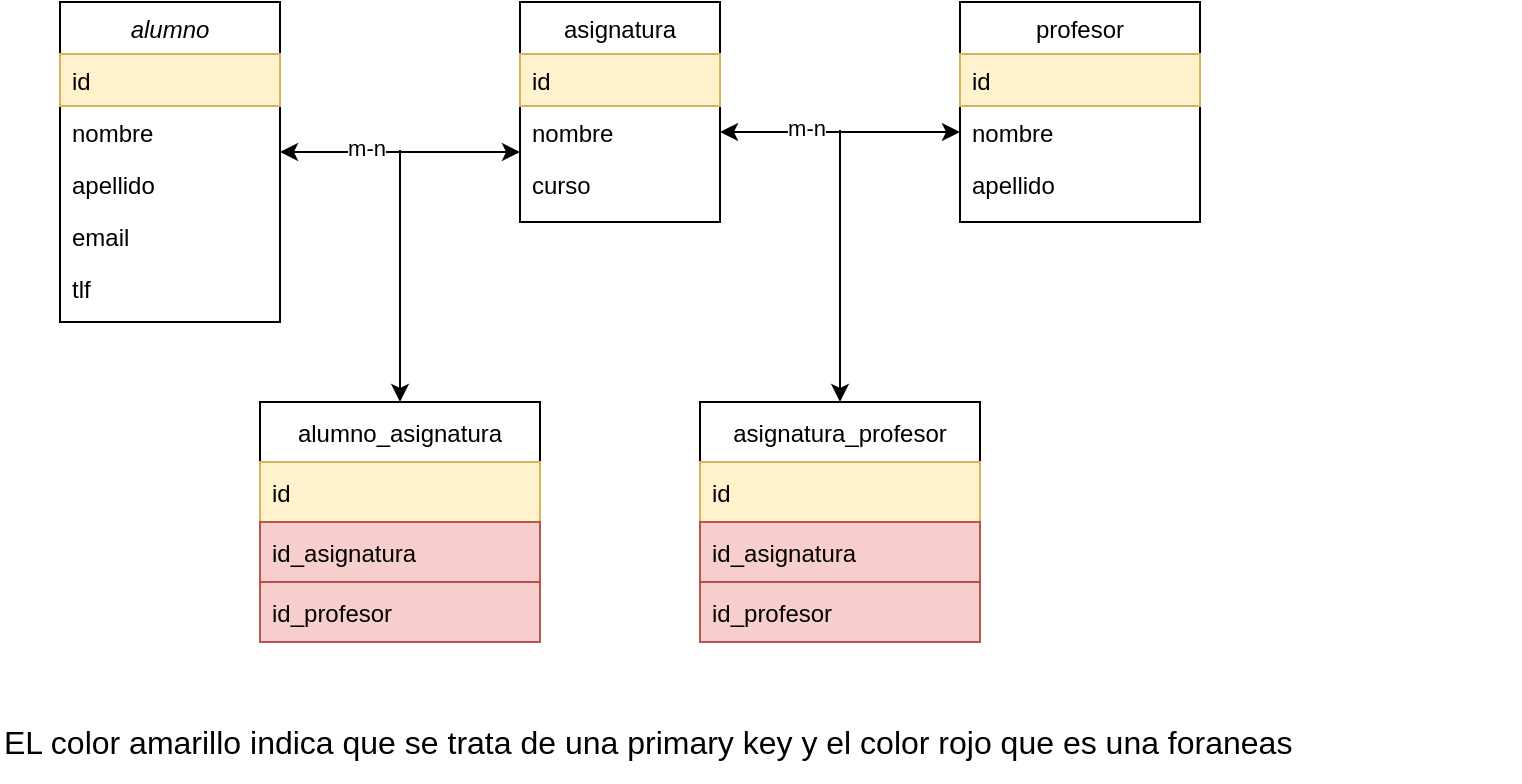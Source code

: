 <mxfile version="16.5.6" type="device"><diagram id="C5RBs43oDa-KdzZeNtuy" name="Page-1"><mxGraphModel dx="1038" dy="547" grid="1" gridSize="10" guides="1" tooltips="1" connect="1" arrows="1" fold="1" page="1" pageScale="1" pageWidth="827" pageHeight="1169" math="0" shadow="0"><root><mxCell id="WIyWlLk6GJQsqaUBKTNV-0"/><mxCell id="WIyWlLk6GJQsqaUBKTNV-1" parent="WIyWlLk6GJQsqaUBKTNV-0"/><mxCell id="zkfFHV4jXpPFQw0GAbJ--0" value="alumno" style="swimlane;fontStyle=2;align=center;verticalAlign=top;childLayout=stackLayout;horizontal=1;startSize=26;horizontalStack=0;resizeParent=1;resizeLast=0;collapsible=1;marginBottom=0;rounded=0;shadow=0;strokeWidth=1;" parent="WIyWlLk6GJQsqaUBKTNV-1" vertex="1"><mxGeometry x="110" y="40" width="110" height="160" as="geometry"><mxRectangle x="230" y="140" width="160" height="26" as="alternateBounds"/></mxGeometry></mxCell><mxCell id="zkfFHV4jXpPFQw0GAbJ--1" value="id" style="text;align=left;verticalAlign=top;spacingLeft=4;spacingRight=4;overflow=hidden;rotatable=0;points=[[0,0.5],[1,0.5]];portConstraint=eastwest;fillColor=#fff2cc;strokeColor=#d6b656;" parent="zkfFHV4jXpPFQw0GAbJ--0" vertex="1"><mxGeometry y="26" width="110" height="26" as="geometry"/></mxCell><mxCell id="zkfFHV4jXpPFQw0GAbJ--2" value="nombre" style="text;align=left;verticalAlign=top;spacingLeft=4;spacingRight=4;overflow=hidden;rotatable=0;points=[[0,0.5],[1,0.5]];portConstraint=eastwest;rounded=0;shadow=0;html=0;" parent="zkfFHV4jXpPFQw0GAbJ--0" vertex="1"><mxGeometry y="52" width="110" height="26" as="geometry"/></mxCell><mxCell id="zkfFHV4jXpPFQw0GAbJ--3" value="apellido" style="text;align=left;verticalAlign=top;spacingLeft=4;spacingRight=4;overflow=hidden;rotatable=0;points=[[0,0.5],[1,0.5]];portConstraint=eastwest;rounded=0;shadow=0;html=0;" parent="zkfFHV4jXpPFQw0GAbJ--0" vertex="1"><mxGeometry y="78" width="110" height="26" as="geometry"/></mxCell><mxCell id="HJGo-VYvGC_Jnech2_it-0" value="email" style="text;align=left;verticalAlign=top;spacingLeft=4;spacingRight=4;overflow=hidden;rotatable=0;points=[[0,0.5],[1,0.5]];portConstraint=eastwest;rounded=0;shadow=0;html=0;" parent="zkfFHV4jXpPFQw0GAbJ--0" vertex="1"><mxGeometry y="104" width="110" height="26" as="geometry"/></mxCell><mxCell id="HJGo-VYvGC_Jnech2_it-2" value="tlf" style="text;align=left;verticalAlign=top;spacingLeft=4;spacingRight=4;overflow=hidden;rotatable=0;points=[[0,0.5],[1,0.5]];portConstraint=eastwest;rounded=0;shadow=0;html=0;" parent="zkfFHV4jXpPFQw0GAbJ--0" vertex="1"><mxGeometry y="130" width="110" height="26" as="geometry"/></mxCell><mxCell id="HJGo-VYvGC_Jnech2_it-13" style="edgeStyle=orthogonalEdgeStyle;rounded=0;orthogonalLoop=1;jettySize=auto;html=1;exitX=1;exitY=0.5;exitDx=0;exitDy=0;entryX=0;entryY=0.5;entryDx=0;entryDy=0;strokeColor=default;startArrow=classic;startFill=1;" parent="WIyWlLk6GJQsqaUBKTNV-1" source="zkfFHV4jXpPFQw0GAbJ--8" target="zkfFHV4jXpPFQw0GAbJ--19" edge="1"><mxGeometry relative="1" as="geometry"><Array as="points"><mxPoint x="510" y="105"/><mxPoint x="510" y="105"/></Array></mxGeometry></mxCell><mxCell id="HJGo-VYvGC_Jnech2_it-17" value="m-n" style="edgeLabel;html=1;align=center;verticalAlign=middle;resizable=0;points=[];" parent="HJGo-VYvGC_Jnech2_it-13" vertex="1" connectable="0"><mxGeometry x="-0.282" y="2" relative="1" as="geometry"><mxPoint as="offset"/></mxGeometry></mxCell><mxCell id="zkfFHV4jXpPFQw0GAbJ--6" value="asignatura" style="swimlane;fontStyle=0;align=center;verticalAlign=top;childLayout=stackLayout;horizontal=1;startSize=26;horizontalStack=0;resizeParent=1;resizeLast=0;collapsible=1;marginBottom=0;rounded=0;shadow=0;strokeWidth=1;" parent="WIyWlLk6GJQsqaUBKTNV-1" vertex="1"><mxGeometry x="340" y="40" width="100" height="110" as="geometry"><mxRectangle x="130" y="380" width="160" height="26" as="alternateBounds"/></mxGeometry></mxCell><mxCell id="zkfFHV4jXpPFQw0GAbJ--7" value="id" style="text;align=left;verticalAlign=top;spacingLeft=4;spacingRight=4;overflow=hidden;rotatable=0;points=[[0,0.5],[1,0.5]];portConstraint=eastwest;fillColor=#fff2cc;strokeColor=#d6b656;" parent="zkfFHV4jXpPFQw0GAbJ--6" vertex="1"><mxGeometry y="26" width="100" height="26" as="geometry"/></mxCell><mxCell id="zkfFHV4jXpPFQw0GAbJ--8" value="nombre" style="text;align=left;verticalAlign=top;spacingLeft=4;spacingRight=4;overflow=hidden;rotatable=0;points=[[0,0.5],[1,0.5]];portConstraint=eastwest;rounded=0;shadow=0;html=0;" parent="zkfFHV4jXpPFQw0GAbJ--6" vertex="1"><mxGeometry y="52" width="100" height="26" as="geometry"/></mxCell><mxCell id="HJGo-VYvGC_Jnech2_it-3" value="curso" style="text;align=left;verticalAlign=top;spacingLeft=4;spacingRight=4;overflow=hidden;rotatable=0;points=[[0,0.5],[1,0.5]];portConstraint=eastwest;rounded=0;shadow=0;html=0;" parent="zkfFHV4jXpPFQw0GAbJ--6" vertex="1"><mxGeometry y="78" width="100" height="26" as="geometry"/></mxCell><mxCell id="zkfFHV4jXpPFQw0GAbJ--17" value="profesor" style="swimlane;fontStyle=0;align=center;verticalAlign=top;childLayout=stackLayout;horizontal=1;startSize=26;horizontalStack=0;resizeParent=1;resizeLast=0;collapsible=1;marginBottom=0;rounded=0;shadow=0;strokeWidth=1;" parent="WIyWlLk6GJQsqaUBKTNV-1" vertex="1"><mxGeometry x="560" y="40" width="120" height="110" as="geometry"><mxRectangle x="550" y="140" width="160" height="26" as="alternateBounds"/></mxGeometry></mxCell><mxCell id="zkfFHV4jXpPFQw0GAbJ--18" value="id" style="text;align=left;verticalAlign=top;spacingLeft=4;spacingRight=4;overflow=hidden;rotatable=0;points=[[0,0.5],[1,0.5]];portConstraint=eastwest;fillColor=#fff2cc;strokeColor=#d6b656;" parent="zkfFHV4jXpPFQw0GAbJ--17" vertex="1"><mxGeometry y="26" width="120" height="26" as="geometry"/></mxCell><mxCell id="zkfFHV4jXpPFQw0GAbJ--19" value="nombre" style="text;align=left;verticalAlign=top;spacingLeft=4;spacingRight=4;overflow=hidden;rotatable=0;points=[[0,0.5],[1,0.5]];portConstraint=eastwest;rounded=0;shadow=0;html=0;" parent="zkfFHV4jXpPFQw0GAbJ--17" vertex="1"><mxGeometry y="52" width="120" height="26" as="geometry"/></mxCell><mxCell id="zkfFHV4jXpPFQw0GAbJ--20" value="apellido" style="text;align=left;verticalAlign=top;spacingLeft=4;spacingRight=4;overflow=hidden;rotatable=0;points=[[0,0.5],[1,0.5]];portConstraint=eastwest;rounded=0;shadow=0;html=0;" parent="zkfFHV4jXpPFQw0GAbJ--17" vertex="1"><mxGeometry y="78" width="120" height="26" as="geometry"/></mxCell><mxCell id="HJGo-VYvGC_Jnech2_it-19" style="edgeStyle=orthogonalEdgeStyle;rounded=0;orthogonalLoop=1;jettySize=auto;html=1;exitX=0.5;exitY=0;exitDx=0;exitDy=0;startArrow=classic;startFill=1;strokeColor=default;endArrow=none;endFill=0;" parent="WIyWlLk6GJQsqaUBKTNV-1" source="HJGo-VYvGC_Jnech2_it-5" edge="1"><mxGeometry relative="1" as="geometry"><mxPoint x="500" y="104" as="targetPoint"/><mxPoint x="510" y="234" as="sourcePoint"/></mxGeometry></mxCell><mxCell id="HJGo-VYvGC_Jnech2_it-5" value="asignatura_profesor" style="swimlane;fontStyle=0;childLayout=stackLayout;horizontal=1;startSize=30;horizontalStack=0;resizeParent=1;resizeParentMax=0;resizeLast=0;collapsible=1;marginBottom=0;" parent="WIyWlLk6GJQsqaUBKTNV-1" vertex="1"><mxGeometry x="430" y="240" width="140" height="120" as="geometry"/></mxCell><mxCell id="HJGo-VYvGC_Jnech2_it-6" value="id" style="text;strokeColor=#d6b656;fillColor=#fff2cc;align=left;verticalAlign=middle;spacingLeft=4;spacingRight=4;overflow=hidden;points=[[0,0.5],[1,0.5]];portConstraint=eastwest;rotatable=0;" parent="HJGo-VYvGC_Jnech2_it-5" vertex="1"><mxGeometry y="30" width="140" height="30" as="geometry"/></mxCell><mxCell id="HJGo-VYvGC_Jnech2_it-7" value="id_asignatura" style="text;strokeColor=#b85450;fillColor=#f8cecc;align=left;verticalAlign=middle;spacingLeft=4;spacingRight=4;overflow=hidden;points=[[0,0.5],[1,0.5]];portConstraint=eastwest;rotatable=0;" parent="HJGo-VYvGC_Jnech2_it-5" vertex="1"><mxGeometry y="60" width="140" height="30" as="geometry"/></mxCell><mxCell id="HJGo-VYvGC_Jnech2_it-8" value="id_profesor" style="text;strokeColor=#b85450;fillColor=#f8cecc;align=left;verticalAlign=middle;spacingLeft=4;spacingRight=4;overflow=hidden;points=[[0,0.5],[1,0.5]];portConstraint=eastwest;rotatable=0;" parent="HJGo-VYvGC_Jnech2_it-5" vertex="1"><mxGeometry y="90" width="140" height="30" as="geometry"/></mxCell><mxCell id="HJGo-VYvGC_Jnech2_it-9" value="alumno_asignatura" style="swimlane;fontStyle=0;childLayout=stackLayout;horizontal=1;startSize=30;horizontalStack=0;resizeParent=1;resizeParentMax=0;resizeLast=0;collapsible=1;marginBottom=0;" parent="WIyWlLk6GJQsqaUBKTNV-1" vertex="1"><mxGeometry x="210" y="240" width="140" height="120" as="geometry"/></mxCell><mxCell id="HJGo-VYvGC_Jnech2_it-10" value="id" style="text;strokeColor=#d6b656;fillColor=#fff2cc;align=left;verticalAlign=middle;spacingLeft=4;spacingRight=4;overflow=hidden;points=[[0,0.5],[1,0.5]];portConstraint=eastwest;rotatable=0;" parent="HJGo-VYvGC_Jnech2_it-9" vertex="1"><mxGeometry y="30" width="140" height="30" as="geometry"/></mxCell><mxCell id="HJGo-VYvGC_Jnech2_it-11" value="id_asignatura" style="text;strokeColor=#b85450;fillColor=#f8cecc;align=left;verticalAlign=middle;spacingLeft=4;spacingRight=4;overflow=hidden;points=[[0,0.5],[1,0.5]];portConstraint=eastwest;rotatable=0;" parent="HJGo-VYvGC_Jnech2_it-9" vertex="1"><mxGeometry y="60" width="140" height="30" as="geometry"/></mxCell><mxCell id="HJGo-VYvGC_Jnech2_it-12" value="id_profesor" style="text;strokeColor=#b85450;fillColor=#f8cecc;align=left;verticalAlign=middle;spacingLeft=4;spacingRight=4;overflow=hidden;points=[[0,0.5],[1,0.5]];portConstraint=eastwest;rotatable=0;" parent="HJGo-VYvGC_Jnech2_it-9" vertex="1"><mxGeometry y="90" width="140" height="30" as="geometry"/></mxCell><mxCell id="HJGo-VYvGC_Jnech2_it-20" style="edgeStyle=orthogonalEdgeStyle;rounded=0;orthogonalLoop=1;jettySize=auto;html=1;exitX=1;exitY=0.5;exitDx=0;exitDy=0;entryX=0;entryY=0.5;entryDx=0;entryDy=0;strokeColor=default;startArrow=classic;startFill=1;" parent="WIyWlLk6GJQsqaUBKTNV-1" edge="1"><mxGeometry relative="1" as="geometry"><mxPoint x="220" y="115" as="sourcePoint"/><mxPoint x="340" y="115" as="targetPoint"/><Array as="points"><mxPoint x="290" y="115"/><mxPoint x="290" y="115"/></Array></mxGeometry></mxCell><mxCell id="HJGo-VYvGC_Jnech2_it-21" value="m-n" style="edgeLabel;html=1;align=center;verticalAlign=middle;resizable=0;points=[];" parent="HJGo-VYvGC_Jnech2_it-20" vertex="1" connectable="0"><mxGeometry x="-0.282" y="2" relative="1" as="geometry"><mxPoint as="offset"/></mxGeometry></mxCell><mxCell id="HJGo-VYvGC_Jnech2_it-22" style="edgeStyle=orthogonalEdgeStyle;rounded=0;orthogonalLoop=1;jettySize=auto;html=1;exitX=0.5;exitY=0;exitDx=0;exitDy=0;startArrow=classic;startFill=1;strokeColor=default;endArrow=none;endFill=0;" parent="WIyWlLk6GJQsqaUBKTNV-1" source="HJGo-VYvGC_Jnech2_it-9" edge="1"><mxGeometry relative="1" as="geometry"><mxPoint x="280" y="114" as="targetPoint"/><mxPoint x="290" y="250" as="sourcePoint"/></mxGeometry></mxCell><mxCell id="HJGo-VYvGC_Jnech2_it-23" value="&lt;font style=&quot;font-size: 16px&quot;&gt;EL color amarillo indica que se trata de una primary key y el color rojo que es una foraneas&lt;/font&gt;" style="text;html=1;strokeColor=none;fillColor=none;align=left;verticalAlign=middle;whiteSpace=wrap;rounded=0;" parent="WIyWlLk6GJQsqaUBKTNV-1" vertex="1"><mxGeometry x="80" y="390" width="760" height="40" as="geometry"/></mxCell></root></mxGraphModel></diagram></mxfile>